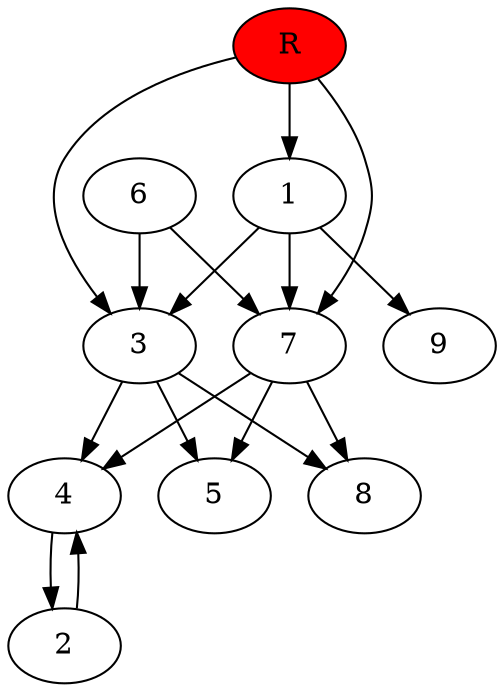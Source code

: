 digraph prb38614 {
	1
	2
	3
	4
	5
	6
	7
	8
	R [fillcolor="#ff0000" style=filled]
	1 -> 3
	1 -> 7
	1 -> 9
	2 -> 4
	3 -> 4
	3 -> 5
	3 -> 8
	4 -> 2
	6 -> 3
	6 -> 7
	7 -> 4
	7 -> 5
	7 -> 8
	R -> 1
	R -> 3
	R -> 7
}
